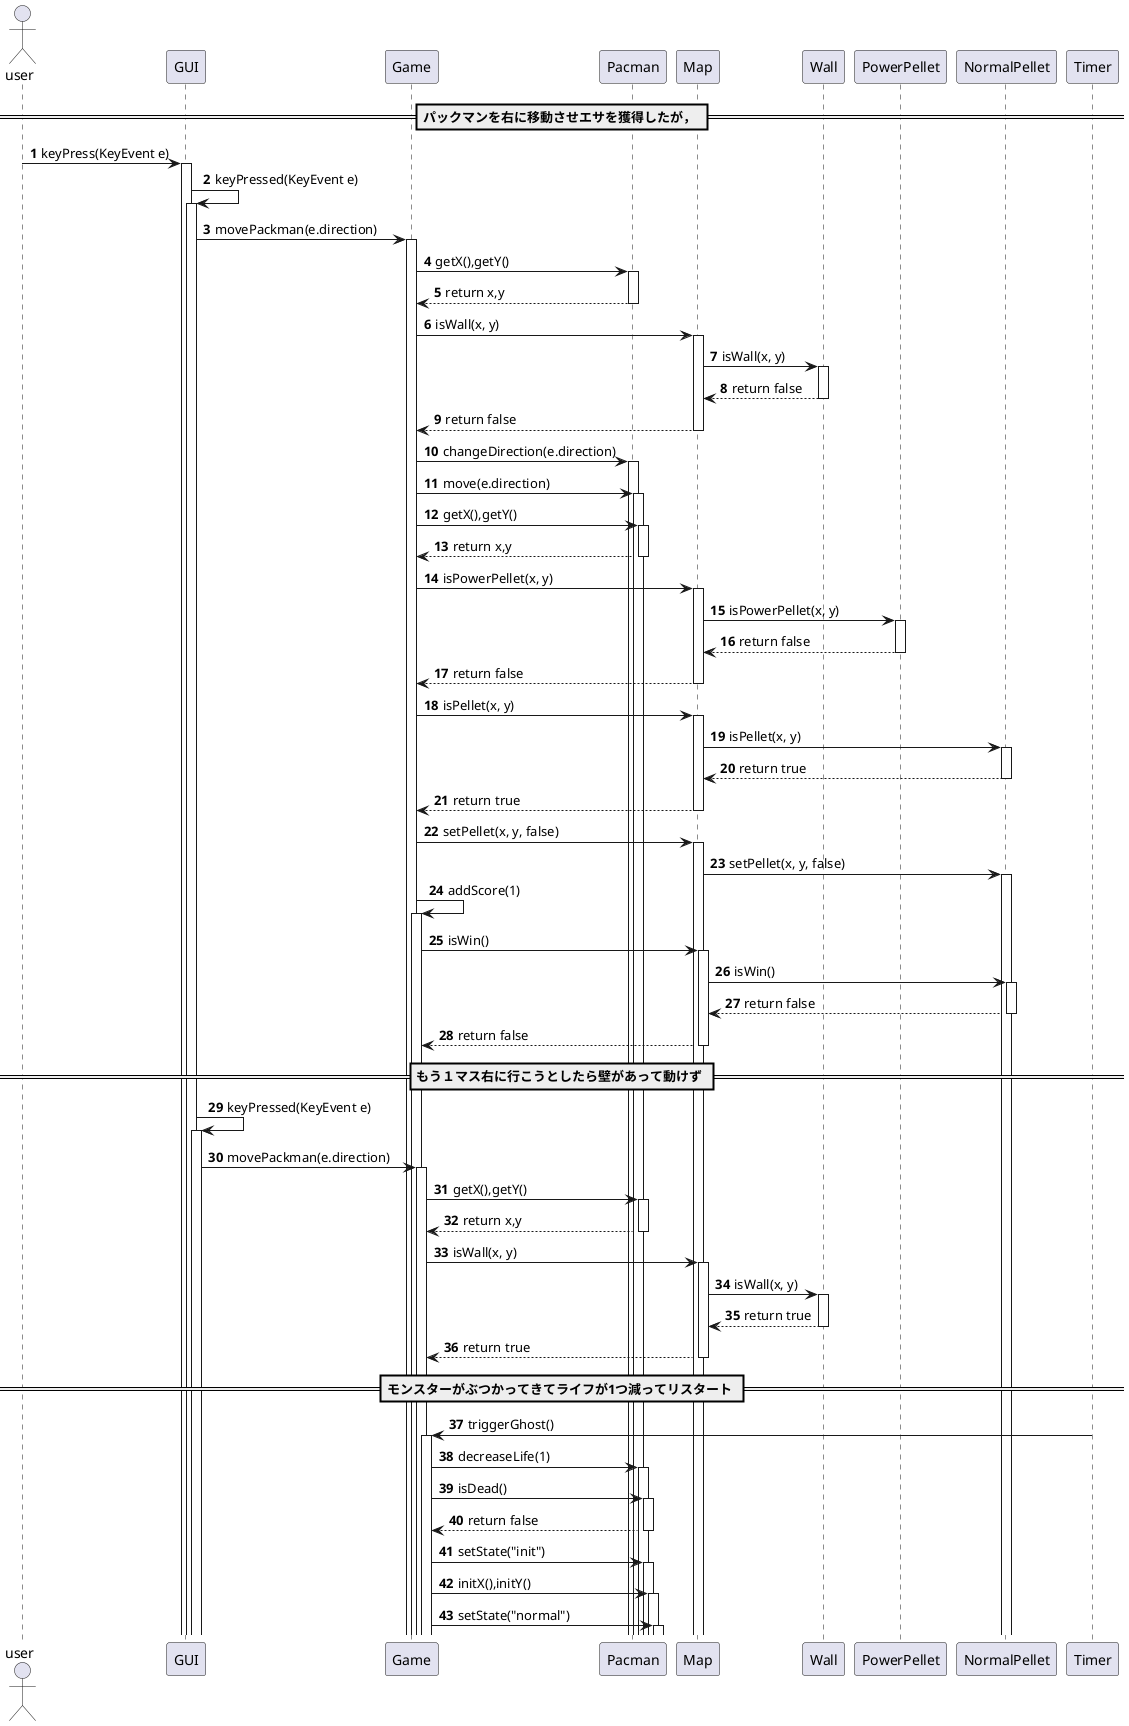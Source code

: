@startuml
autonumber
autoactivate on
actor user as user
== パックマンを右に移動させエサを獲得したが， ==
user -> GUI: keyPress(KeyEvent e)
GUI -> GUI: keyPressed(KeyEvent e)
GUI -> Game: movePackman(e.direction)
Game -> Pacman : getX(),getY()
Pacman --> Game: return x,y
Game -> Map: isWall(x, y)
Map -> Wall: isWall(x, y)
Wall --> Map : return false
Map --> Game: return false
Game -> Pacman : changeDirection(e.direction)
Game -> Pacman: move(e.direction)
Game -> Pacman : getX(),getY()
Pacman --> Game: return x,y
Game -> Map: isPowerPellet(x, y)
Map -> PowerPellet: isPowerPellet(x, y)
PowerPellet --> Map: return false
Map --> Game: return false
Game -> Map: isPellet(x, y)
Map -> NormalPellet: isPellet(x, y)
NormalPellet --> Map: return true
Map --> Game: return true
Game -> Map: setPellet(x, y, false)
Map -> NormalPellet: setPellet(x, y, false) 
Game -> Game: addScore(1)
Game -> Map: isWin()
Map -> NormalPellet: isWin()
NormalPellet --> Map: return false
Map --> Game: return false
== もう１マス右に行こうとしたら壁があって動けず ==
GUI -> GUI: keyPressed(KeyEvent e)
GUI -> Game: movePackman(e.direction)
Game -> Pacman : getX(),getY()
Pacman --> Game: return x,y
Game -> Map: isWall(x, y)
Map -> Wall: isWall(x, y)
Wall --> Map : return true
Map --> Game: return true
== モンスターがぶつかってきてライフが1つ減ってリスタート ==
Timer -> Game: triggerGhost()
Game -> Pacman: decreaseLife(1)
Game -> Pacman: isDead()
Pacman --> Game: return false
Game -> Pacman: setState("init")
Game -> Pacman: initX(),initY()
Game -> Pacman: setState("normal")
@enduml